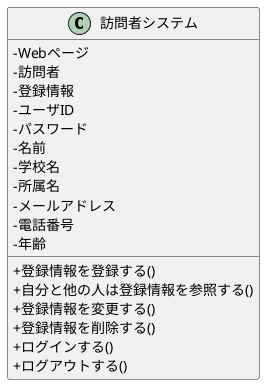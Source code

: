 @startuml 訪問者システム_クラス図

skinparam classAttributeIconSize 0
class 訪問者システム {
    '属性
    -Webページ
    -訪問者
    -登録情報
    -ユーザID
    -パスワード
    -名前
    -学校名
    -所属名
    -メールアドレス
    -電話番号
    -年齢

    '操作
    +登録情報を登録する()
    +自分と他の人は登録情報を参照する()
    +登録情報を変更する()
    +登録情報を削除する()
    +ログインする()
    +ログアウトする()
    
}

@enduml